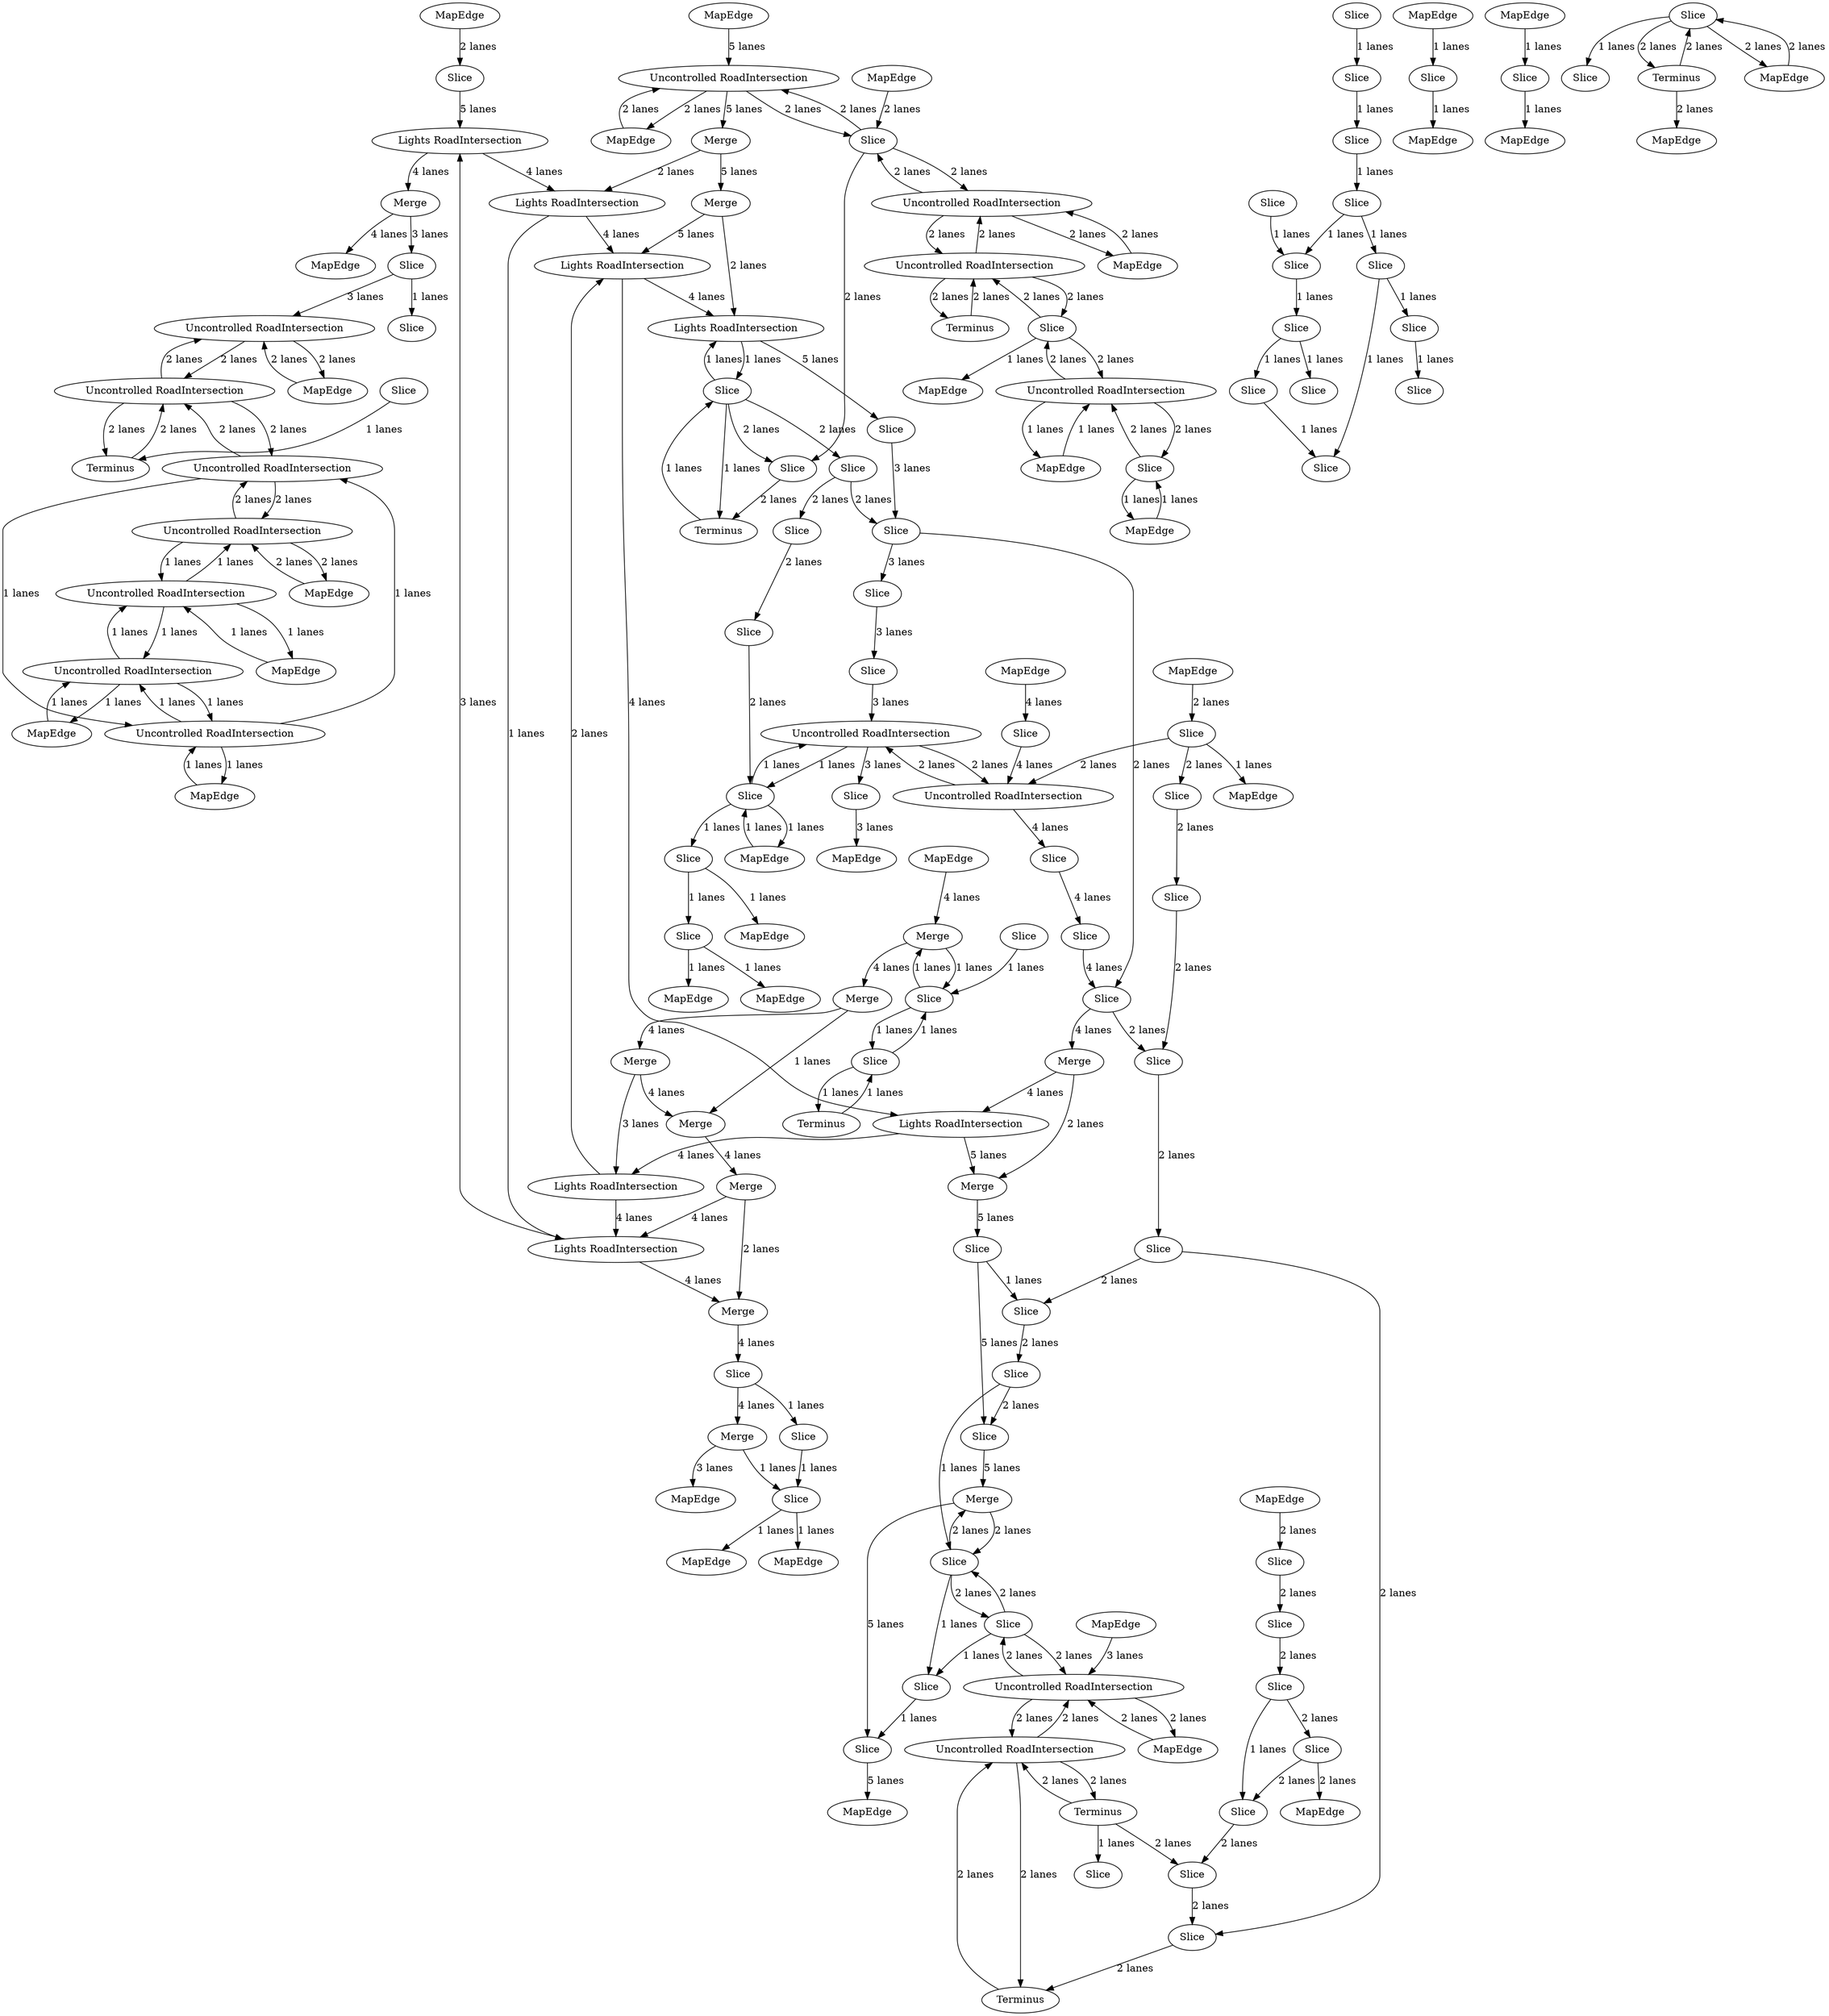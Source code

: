 digraph {
    0 [ label = "MapEdge" ]
    1 [ label = "MapEdge" ]
    2 [ label = "MapEdge" ]
    3 [ label = "MapEdge" ]
    4 [ label = "MapEdge" ]
    5 [ label = "Uncontrolled RoadIntersection" ]
    6 [ label = "Uncontrolled RoadIntersection" ]
    7 [ label = "Terminus" ]
    8 [ label = "MapEdge" ]
    9 [ label = "Slice" ]
    10 [ label = "MapEdge" ]
    11 [ label = "Slice" ]
    12 [ label = "Uncontrolled RoadIntersection" ]
    13 [ label = "Merge" ]
    14 [ label = "Merge" ]
    15 [ label = "Uncontrolled RoadIntersection" ]
    16 [ label = "Uncontrolled RoadIntersection" ]
    17 [ label = "Slice" ]
    18 [ label = "Slice" ]
    19 [ label = "Slice" ]
    20 [ label = "Terminus" ]
    21 [ label = "Merge" ]
    22 [ label = "MapEdge" ]
    23 [ label = "Slice" ]
    24 [ label = "Slice" ]
    25 [ label = "Slice" ]
    26 [ label = "Merge" ]
    27 [ label = "Slice" ]
    28 [ label = "Slice" ]
    29 [ label = "Uncontrolled RoadIntersection" ]
    30 [ label = "Merge" ]
    31 [ label = "Slice" ]
    32 [ label = "Uncontrolled RoadIntersection" ]
    33 [ label = "Slice" ]
    34 [ label = "MapEdge" ]
    35 [ label = "Merge" ]
    36 [ label = "Merge" ]
    37 [ label = "Slice" ]
    38 [ label = "Slice" ]
    39 [ label = "Slice" ]
    40 [ label = "Slice" ]
    41 [ label = "Merge" ]
    42 [ label = "MapEdge" ]
    43 [ label = "Slice" ]
    44 [ label = "Slice" ]
    45 [ label = "Slice" ]
    46 [ label = "Slice" ]
    47 [ label = "Lights RoadIntersection" ]
    48 [ label = "Slice" ]
    49 [ label = "MapEdge" ]
    50 [ label = "MapEdge" ]
    51 [ label = "Slice" ]
    52 [ label = "Merge" ]
    53 [ label = "Slice" ]
    54 [ label = "Lights RoadIntersection" ]
    55 [ label = "Slice" ]
    56 [ label = "Lights RoadIntersection" ]
    57 [ label = "MapEdge" ]
    58 [ label = "Slice" ]
    59 [ label = "Slice" ]
    60 [ label = "Slice" ]
    61 [ label = "Lights RoadIntersection" ]
    62 [ label = "Lights RoadIntersection" ]
    63 [ label = "Slice" ]
    64 [ label = "Lights RoadIntersection" ]
    65 [ label = "Slice" ]
    66 [ label = "Uncontrolled RoadIntersection" ]
    67 [ label = "Merge" ]
    68 [ label = "Merge" ]
    69 [ label = "Slice" ]
    70 [ label = "Slice" ]
    71 [ label = "Slice" ]
    72 [ label = "Lights RoadIntersection" ]
    73 [ label = "Slice" ]
    74 [ label = "Slice" ]
    75 [ label = "Slice" ]
    76 [ label = "Slice" ]
    77 [ label = "Terminus" ]
    78 [ label = "Slice" ]
    79 [ label = "Terminus" ]
    80 [ label = "Uncontrolled RoadIntersection" ]
    81 [ label = "Terminus" ]
    82 [ label = "MapEdge" ]
    83 [ label = "Terminus" ]
    84 [ label = "Slice" ]
    85 [ label = "Slice" ]
    86 [ label = "Slice" ]
    87 [ label = "Merge" ]
    88 [ label = "Slice" ]
    89 [ label = "Uncontrolled RoadIntersection" ]
    90 [ label = "Merge" ]
    91 [ label = "Slice" ]
    92 [ label = "Slice" ]
    93 [ label = "Slice" ]
    94 [ label = "Slice" ]
    95 [ label = "Slice" ]
    96 [ label = "Slice" ]
    97 [ label = "Terminus" ]
    98 [ label = "Slice" ]
    99 [ label = "Slice" ]
    100 [ label = "Slice" ]
    101 [ label = "Slice" ]
    102 [ label = "Slice" ]
    103 [ label = "Uncontrolled RoadIntersection" ]
    104 [ label = "Slice" ]
    105 [ label = "Slice" ]
    106 [ label = "MapEdge" ]
    107 [ label = "Slice" ]
    108 [ label = "Uncontrolled RoadIntersection" ]
    109 [ label = "MapEdge" ]
    110 [ label = "Slice" ]
    111 [ label = "Slice" ]
    112 [ label = "MapEdge" ]
    113 [ label = "Slice" ]
    114 [ label = "MapEdge" ]
    115 [ label = "Slice" ]
    116 [ label = "Uncontrolled RoadIntersection" ]
    117 [ label = "Slice" ]
    118 [ label = "Uncontrolled RoadIntersection" ]
    119 [ label = "Uncontrolled RoadIntersection" ]
    120 [ label = "Slice" ]
    121 [ label = "Slice" ]
    122 [ label = "Slice" ]
    123 [ label = "Slice" ]
    124 [ label = "Slice" ]
    125 [ label = "Slice" ]
    126 [ label = "Slice" ]
    127 [ label = "Slice" ]
    128 [ label = "MapEdge" ]
    129 [ label = "MapEdge" ]
    130 [ label = "MapEdge" ]
    131 [ label = "MapEdge" ]
    132 [ label = "MapEdge" ]
    133 [ label = "MapEdge" ]
    134 [ label = "MapEdge" ]
    135 [ label = "MapEdge" ]
    136 [ label = "MapEdge" ]
    137 [ label = "MapEdge" ]
    138 [ label = "MapEdge" ]
    139 [ label = "MapEdge" ]
    140 [ label = "MapEdge" ]
    141 [ label = "MapEdge" ]
    142 [ label = "MapEdge" ]
    143 [ label = "MapEdge" ]
    144 [ label = "MapEdge" ]
    145 [ label = "MapEdge" ]
    146 [ label = "MapEdge" ]
    94 -> 90 [ label = "4 lanes" ]
    90 -> 52 [ label = "2 lanes" ]
    54 -> 61 [ label = "4 lanes" ]
    68 -> 72 [ label = "2 lanes" ]
    41 -> 36 [ label = "2 lanes" ]
    47 -> 36 [ label = "4 lanes" ]
    126 -> 57 [ label = "1 lanes" ]
    109 -> 105 [ label = "2 lanes" ]
    141 -> 70 [ label = "2 lanes" ]
    70 -> 141 [ label = "2 lanes" ]
    70 -> 81 [ label = "2 lanes" ]
    81 -> 70 [ label = "2 lanes" ]
    1 -> 6 [ label = "2 lanes" ]
    6 -> 1 [ label = "2 lanes" ]
    6 -> 16 [ label = "2 lanes" ]
    16 -> 6 [ label = "2 lanes" ]
    16 -> 29 [ label = "2 lanes" ]
    29 -> 16 [ label = "2 lanes" ]
    67 -> 63 [ label = "3 lanes" ]
    63 -> 32 [ label = "3 lanes" ]
    20 -> 29 [ label = "2 lanes" ]
    29 -> 20 [ label = "2 lanes" ]
    29 -> 32 [ label = "2 lanes" ]
    32 -> 29 [ label = "2 lanes" ]
    32 -> 142 [ label = "2 lanes" ]
    142 -> 32 [ label = "2 lanes" ]
    66 -> 80 [ label = "2 lanes" ]
    80 -> 66 [ label = "2 lanes" ]
    143 -> 89 [ label = "2 lanes" ]
    89 -> 143 [ label = "2 lanes" ]
    89 -> 91 [ label = "2 lanes" ]
    91 -> 89 [ label = "2 lanes" ]
    91 -> 103 [ label = "2 lanes" ]
    103 -> 91 [ label = "2 lanes" ]
    103 -> 108 [ label = "2 lanes" ]
    108 -> 103 [ label = "2 lanes" ]
    108 -> 110 [ label = "2 lanes" ]
    110 -> 108 [ label = "2 lanes" ]
    110 -> 118 [ label = "2 lanes" ]
    118 -> 110 [ label = "2 lanes" ]
    118 -> 121 [ label = "2 lanes" ]
    121 -> 118 [ label = "2 lanes" ]
    103 -> 145 [ label = "2 lanes" ]
    145 -> 103 [ label = "2 lanes" ]
    30 -> 33 [ label = "2 lanes" ]
    33 -> 30 [ label = "2 lanes" ]
    33 -> 44 [ label = "2 lanes" ]
    44 -> 33 [ label = "2 lanes" ]
    44 -> 66 [ label = "2 lanes" ]
    66 -> 44 [ label = "2 lanes" ]
    66 -> 82 [ label = "2 lanes" ]
    82 -> 66 [ label = "2 lanes" ]
    97 -> 108 [ label = "2 lanes" ]
    108 -> 97 [ label = "2 lanes" ]
    121 -> 132 [ label = "1 lanes" ]
    132 -> 121 [ label = "1 lanes" ]
    110 -> 146 [ label = "1 lanes" ]
    72 -> 86 [ label = "5 lanes" ]
    64 -> 62 [ label = "4 lanes" ]
    62 -> 56 [ label = "4 lanes" ]
    67 -> 144 [ label = "4 lanes" ]
    47 -> 54 [ label = "3 lanes" ]
    41 -> 47 [ label = "4 lanes" ]
    36 -> 25 [ label = "4 lanes" ]
    25 -> 21 [ label = "4 lanes" ]
    99 -> 93 [ label = "1 lanes" ]
    80 -> 77 [ label = "2 lanes" ]
    77 -> 80 [ label = "2 lanes" ]
    76 -> 77 [ label = "2 lanes" ]
    105 -> 101 [ label = "2 lanes" ]
    88 -> 93 [ label = "2 lanes" ]
    93 -> 84 [ label = "2 lanes" ]
    84 -> 76 [ label = "2 lanes" ]
    101 -> 99 [ label = "2 lanes" ]
    99 -> 88 [ label = "2 lanes" ]
    88 -> 34 [ label = "2 lanes" ]
    119 -> 124 [ label = "3 lanes" ]
    124 -> 134 [ label = "3 lanes" ]
    116 -> 119 [ label = "2 lanes" ]
    119 -> 116 [ label = "2 lanes" ]
    111 -> 96 [ label = "4 lanes" ]
    102 -> 117 [ label = "3 lanes" ]
    123 -> 116 [ label = "4 lanes" ]
    116 -> 111 [ label = "4 lanes" ]
    119 -> 120 [ label = "1 lanes" ]
    120 -> 119 [ label = "1 lanes" ]
    120 -> 135 [ label = "1 lanes" ]
    135 -> 120 [ label = "1 lanes" ]
    133 -> 123 [ label = "4 lanes" ]
    98 -> 95 [ label = "2 lanes" ]
    95 -> 94 [ label = "2 lanes" ]
    94 -> 92 [ label = "2 lanes" ]
    70 -> 69 [ label = "1 lanes" ]
    63 -> 65 [ label = "1 lanes" ]
    17 -> 20 [ label = "1 lanes" ]
    59 -> 58 [ label = "1 lanes" ]
    43 -> 46 [ label = "1 lanes" ]
    46 -> 53 [ label = "1 lanes" ]
    53 -> 55 [ label = "1 lanes" ]
    40 -> 43 [ label = "1 lanes" ]
    46 -> 45 [ label = "1 lanes" ]
    58 -> 55 [ label = "1 lanes" ]
    73 -> 71 [ label = "1 lanes" ]
    53 -> 73 [ label = "1 lanes" ]
    38 -> 45 [ label = "1 lanes" ]
    45 -> 59 [ label = "1 lanes" ]
    59 -> 60 [ label = "1 lanes" ]
    83 -> 85 [ label = "1 lanes" ]
    122 -> 127 [ label = "1 lanes" ]
    127 -> 136 [ label = "1 lanes" ]
    127 -> 130 [ label = "1 lanes" ]
    27 -> 11 [ label = "1 lanes" ]
    74 -> 75 [ label = "2 lanes" ]
    79 -> 74 [ label = "1 lanes" ]
    74 -> 79 [ label = "1 lanes" ]
    74 -> 72 [ label = "1 lanes" ]
    72 -> 74 [ label = "1 lanes" ]
    91 -> 75 [ label = "2 lanes" ]
    75 -> 79 [ label = "2 lanes" ]
    62 -> 52 [ label = "5 lanes" ]
    44 -> 28 [ label = "1 lanes" ]
    28 -> 24 [ label = "1 lanes" ]
    21 -> 18 [ label = "1 lanes" ]
    18 -> 140 [ label = "1 lanes" ]
    23 -> 18 [ label = "1 lanes" ]
    18 -> 139 [ label = "1 lanes" ]
    0 -> 19 [ label = "2 lanes" ]
    83 -> 84 [ label = "2 lanes" ]
    113 -> 116 [ label = "2 lanes" ]
    4 -> 5 [ label = "1 lanes" ]
    5 -> 4 [ label = "1 lanes" ]
    5 -> 6 [ label = "1 lanes" ]
    6 -> 5 [ label = "1 lanes" ]
    5 -> 12 [ label = "1 lanes" ]
    12 -> 5 [ label = "1 lanes" ]
    12 -> 15 [ label = "1 lanes" ]
    15 -> 12 [ label = "1 lanes" ]
    15 -> 16 [ label = "1 lanes" ]
    16 -> 15 [ label = "1 lanes" ]
    15 -> 22 [ label = "1 lanes" ]
    22 -> 15 [ label = "1 lanes" ]
    12 -> 10 [ label = "1 lanes" ]
    10 -> 12 [ label = "1 lanes" ]
    8 -> 13 [ label = "4 lanes" ]
    13 -> 14 [ label = "4 lanes" ]
    14 -> 26 [ label = "4 lanes" ]
    26 -> 35 [ label = "4 lanes" ]
    35 -> 41 [ label = "4 lanes" ]
    13 -> 11 [ label = "1 lanes" ]
    11 -> 13 [ label = "1 lanes" ]
    11 -> 9 [ label = "1 lanes" ]
    9 -> 11 [ label = "1 lanes" ]
    9 -> 7 [ label = "1 lanes" ]
    7 -> 9 [ label = "1 lanes" ]
    14 -> 35 [ label = "1 lanes" ]
    87 -> 61 [ label = "2 lanes" ]
    52 -> 48 [ label = "5 lanes" ]
    48 -> 31 [ label = "5 lanes" ]
    31 -> 30 [ label = "5 lanes" ]
    26 -> 56 [ label = "3 lanes" ]
    68 -> 64 [ label = "5 lanes" ]
    113 -> 42 [ label = "1 lanes" ]
    125 -> 128 [ label = "1 lanes" ]
    131 -> 126 [ label = "1 lanes" ]
    50 -> 125 [ label = "1 lanes" ]
    30 -> 24 [ label = "5 lanes" ]
    24 -> 2 [ label = "5 lanes" ]
    61 -> 47 [ label = "1 lanes" ]
    61 -> 64 [ label = "4 lanes" ]
    56 -> 64 [ label = "2 lanes" ]
    56 -> 47 [ label = "4 lanes" ]
    39 -> 40 [ label = "1 lanes" ]
    21 -> 3 [ label = "3 lanes" ]
    19 -> 54 [ label = "5 lanes" ]
    86 -> 95 [ label = "3 lanes" ]
    81 -> 106 [ label = "2 lanes" ]
    49 -> 66 [ label = "3 lanes" ]
    129 -> 118 [ label = "1 lanes" ]
    118 -> 129 [ label = "1 lanes" ]
    117 -> 119 [ label = "3 lanes" ]
    95 -> 102 [ label = "3 lanes" ]
    80 -> 83 [ label = "2 lanes" ]
    83 -> 80 [ label = "2 lanes" ]
    25 -> 23 [ label = "1 lanes" ]
    90 -> 62 [ label = "4 lanes" ]
    96 -> 94 [ label = "4 lanes" ]
    64 -> 72 [ label = "4 lanes" ]
    54 -> 67 [ label = "4 lanes" ]
    89 -> 87 [ label = "5 lanes" ]
    87 -> 68 [ label = "5 lanes" ]
    112 -> 89 [ label = "5 lanes" ]
    78 -> 76 [ label = "2 lanes" ]
    137 -> 113 [ label = "2 lanes" ]
    78 -> 51 [ label = "2 lanes" ]
    51 -> 37 [ label = "2 lanes" ]
    37 -> 31 [ label = "2 lanes" ]
    107 -> 100 [ label = "2 lanes" ]
    48 -> 51 [ label = "1 lanes" ]
    74 -> 98 [ label = "2 lanes" ]
    115 -> 120 [ label = "2 lanes" ]
    104 -> 115 [ label = "2 lanes" ]
    120 -> 122 [ label = "1 lanes" ]
    122 -> 138 [ label = "1 lanes" ]
    37 -> 33 [ label = "1 lanes" ]
    33 -> 28 [ label = "1 lanes" ]
    114 -> 91 [ label = "2 lanes" ]
    100 -> 92 [ label = "2 lanes" ]
    92 -> 78 [ label = "2 lanes" ]
    113 -> 107 [ label = "2 lanes" ]
    98 -> 104 [ label = "2 lanes" ]
}
